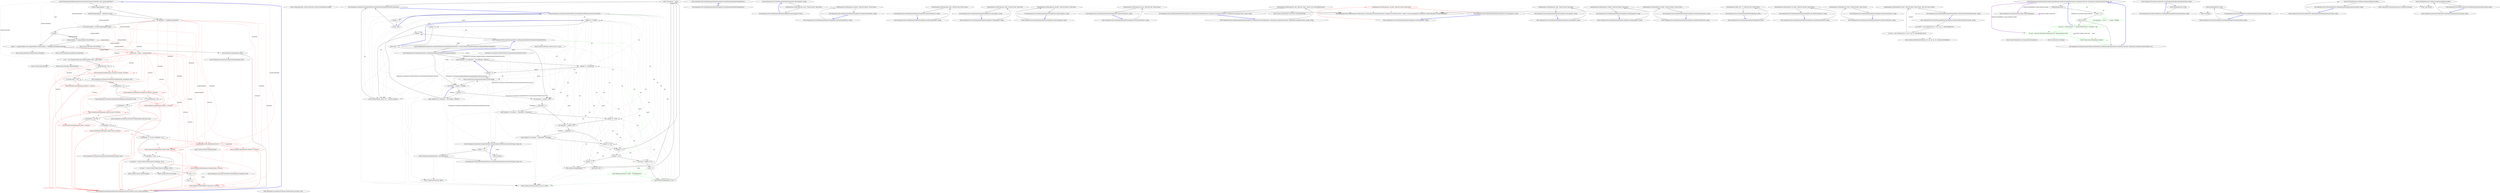 digraph  {
n0 [label="Entry Humanizer.DateHumanizeExtensions.Humanize(System.DateTime, bool, System.DateTime?)", span="18-18", cluster="Humanizer.DateHumanizeExtensions.Humanize(System.DateTime, bool, System.DateTime?)"];
n1 [label="dateToCompareAgainst == null", span="20-20", cluster="Humanizer.DateHumanizeExtensions.Humanize(System.DateTime, bool, System.DateTime?)"];
n4 [label="var comparisonBase = dateToCompareAgainst.Value", span="24-24", cluster="Humanizer.DateHumanizeExtensions.Humanize(System.DateTime, bool, System.DateTime?)"];
n5 [label="!utcDate", span="26-26", cluster="Humanizer.DateHumanizeExtensions.Humanize(System.DateTime, bool, System.DateTime?)"];
n7 [label="input <= comparisonBase && comparisonBase.Subtract(input) < TimeSpan.FromMilliseconds(500)", span="29-29", cluster="Humanizer.DateHumanizeExtensions.Humanize(System.DateTime, bool, System.DateTime?)"];
n9 [label="var isFuture = input > comparisonBase", span="32-32", cluster="Humanizer.DateHumanizeExtensions.Humanize(System.DateTime, bool, System.DateTime?)", color=red, community=0];
n10 [label="var ts = new TimeSpan(Math.Abs(comparisonBase.Ticks - input.Ticks))", span="33-33", cluster="Humanizer.DateHumanizeExtensions.Humanize(System.DateTime, bool, System.DateTime?)"];
n26 [label="comparisonBase.Date.AddMonths(isFuture ? 1 : -1) == input.Date", span="58-58", cluster="Humanizer.DateHumanizeExtensions.Humanize(System.DateTime, bool, System.DateTime?)", color=red, community=0];
n2 [label="dateToCompareAgainst = DateTime.UtcNow", span="21-21", cluster="Humanizer.DateHumanizeExtensions.Humanize(System.DateTime, bool, System.DateTime?)"];
n3 [label="var formatter = Configurator.Formatter", span="23-23", cluster="Humanizer.DateHumanizeExtensions.Humanize(System.DateTime, bool, System.DateTime?)"];
n8 [label="return formatter.DateHumanize_Now();", span="30-30", cluster="Humanizer.DateHumanizeExtensions.Humanize(System.DateTime, bool, System.DateTime?)"];
n12 [label="return formatter.DateHumanize_Seconds(ts.Seconds, isFuture);", span="36-36", cluster="Humanizer.DateHumanizeExtensions.Humanize(System.DateTime, bool, System.DateTime?)", color=red, community=0];
n14 [label="return formatter.DateHumanize_Minutes(1, isFuture);", span="39-39", cluster="Humanizer.DateHumanizeExtensions.Humanize(System.DateTime, bool, System.DateTime?)", color=red, community=0];
n16 [label="return formatter.DateHumanize_Minutes(ts.Minutes, isFuture);", span="42-42", cluster="Humanizer.DateHumanizeExtensions.Humanize(System.DateTime, bool, System.DateTime?)", color=red, community=0];
n18 [label="return formatter.DateHumanize_Hours(1, isFuture);", span="45-45", cluster="Humanizer.DateHumanizeExtensions.Humanize(System.DateTime, bool, System.DateTime?)", color=red, community=0];
n20 [label="return formatter.DateHumanize_Hours(ts.Hours, isFuture);", span="48-48", cluster="Humanizer.DateHumanizeExtensions.Humanize(System.DateTime, bool, System.DateTime?)", color=red, community=0];
n22 [label="return formatter.DateHumanize_Days(1, isFuture);", span="51-51", cluster="Humanizer.DateHumanizeExtensions.Humanize(System.DateTime, bool, System.DateTime?)", color=red, community=0];
n24 [label="return formatter.DateHumanize_Days(ts.Days, isFuture);", span="54-54", cluster="Humanizer.DateHumanizeExtensions.Humanize(System.DateTime, bool, System.DateTime?)", color=red, community=0];
n27 [label="return formatter.DateHumanize_Months(1, isFuture);", span="59-59", cluster="Humanizer.DateHumanizeExtensions.Humanize(System.DateTime, bool, System.DateTime?)", color=red, community=0];
n28 [label="return formatter.DateHumanize_Days(ts.Days, isFuture);", span="61-61", cluster="Humanizer.DateHumanizeExtensions.Humanize(System.DateTime, bool, System.DateTime?)", color=red, community=0];
n31 [label="return formatter.DateHumanize_Months(months, isFuture);", span="67-67", cluster="Humanizer.DateHumanizeExtensions.Humanize(System.DateTime, bool, System.DateTime?)", color=red, community=0];
n35 [label="return formatter.DateHumanize_Years(years, isFuture);", span="72-72", cluster="Humanizer.DateHumanizeExtensions.Humanize(System.DateTime, bool, System.DateTime?)", color=red, community=0];
n6 [label="comparisonBase = comparisonBase.ToLocalTime()", span="27-27", cluster="Humanizer.DateHumanizeExtensions.Humanize(System.DateTime, bool, System.DateTime?)"];
n37 [label="Entry System.DateTime.ToLocalTime()", span="0-0", cluster="System.DateTime.ToLocalTime()"];
n38 [label="Entry System.DateTime.Subtract(System.DateTime)", span="0-0", cluster="System.DateTime.Subtract(System.DateTime)"];
n39 [label="Entry System.TimeSpan.FromMilliseconds(double)", span="0-0", cluster="System.TimeSpan.FromMilliseconds(double)"];
n11 [label="ts.TotalSeconds < 60", span="35-35", cluster="Humanizer.DateHumanizeExtensions.Humanize(System.DateTime, bool, System.DateTime?)"];
n41 [label="Entry System.TimeSpan.TimeSpan(long)", span="0-0", cluster="System.TimeSpan.TimeSpan(long)"];
n42 [label="Entry System.Math.Abs(long)", span="0-0", cluster="System.Math.Abs(long)"];
n13 [label="ts.TotalSeconds < 120", span="38-38", cluster="Humanizer.DateHumanizeExtensions.Humanize(System.DateTime, bool, System.DateTime?)"];
n15 [label="ts.TotalMinutes < 45", span="41-41", cluster="Humanizer.DateHumanizeExtensions.Humanize(System.DateTime, bool, System.DateTime?)"];
n17 [label="ts.TotalMinutes < 90", span="44-44", cluster="Humanizer.DateHumanizeExtensions.Humanize(System.DateTime, bool, System.DateTime?)"];
n19 [label="ts.TotalHours < 24", span="47-47", cluster="Humanizer.DateHumanizeExtensions.Humanize(System.DateTime, bool, System.DateTime?)"];
n21 [label="ts.TotalHours < 48", span="50-50", cluster="Humanizer.DateHumanizeExtensions.Humanize(System.DateTime, bool, System.DateTime?)"];
n23 [label="ts.TotalDays < 28", span="53-53", cluster="Humanizer.DateHumanizeExtensions.Humanize(System.DateTime, bool, System.DateTime?)"];
n25 [label="ts.TotalDays >= 28 && ts.TotalDays < 30", span="56-56", cluster="Humanizer.DateHumanizeExtensions.Humanize(System.DateTime, bool, System.DateTime?)"];
n29 [label="ts.TotalDays < 345", span="64-64", cluster="Humanizer.DateHumanizeExtensions.Humanize(System.DateTime, bool, System.DateTime?)"];
n47 [label="Entry System.DateTime.AddMonths(int)", span="0-0", cluster="System.DateTime.AddMonths(int)"];
n30 [label="int months = Convert.ToInt32(Math.Floor(ts.TotalDays / 29.5))", span="66-66", cluster="Humanizer.DateHumanizeExtensions.Humanize(System.DateTime, bool, System.DateTime?)"];
n32 [label="int years = Convert.ToInt32(Math.Floor(ts.TotalDays / 365))", span="70-70", cluster="Humanizer.DateHumanizeExtensions.Humanize(System.DateTime, bool, System.DateTime?)"];
n49 [label="Entry System.Math.Floor(double)", span="0-0", cluster="System.Math.Floor(double)"];
n50 [label="Entry System.Convert.ToInt32(double)", span="0-0", cluster="System.Convert.ToInt32(double)"];
n33 [label="years == 0", span="71-71", cluster="Humanizer.DateHumanizeExtensions.Humanize(System.DateTime, bool, System.DateTime?)"];
n34 [label="years = 1", span="71-71", cluster="Humanizer.DateHumanizeExtensions.Humanize(System.DateTime, bool, System.DateTime?)"];
n36 [label="Exit Humanizer.DateHumanizeExtensions.Humanize(System.DateTime, bool, System.DateTime?)", span="18-18", cluster="Humanizer.DateHumanizeExtensions.Humanize(System.DateTime, bool, System.DateTime?)"];
n45 [label="Entry Humanizer.Localisation.IFormatter.DateHumanize_Hours(int, bool)", span="12-12", cluster="Humanizer.Localisation.IFormatter.DateHumanize_Hours(int, bool)"];
n44 [label="Entry Humanizer.Localisation.IFormatter.DateHumanize_Minutes(int, bool)", span="11-11", cluster="Humanizer.Localisation.IFormatter.DateHumanize_Minutes(int, bool)"];
n40 [label="Entry Humanizer.Localisation.IFormatter.DateHumanize_Now()", span="9-9", cluster="Humanizer.Localisation.IFormatter.DateHumanize_Now()"];
n48 [label="Entry Humanizer.Localisation.IFormatter.DateHumanize_Months(int, bool)", span="14-14", cluster="Humanizer.Localisation.IFormatter.DateHumanize_Months(int, bool)"];
n46 [label="Entry Humanizer.Localisation.IFormatter.DateHumanize_Days(int, bool)", span="13-13", cluster="Humanizer.Localisation.IFormatter.DateHumanize_Days(int, bool)"];
n43 [label="Entry Humanizer.Localisation.IFormatter.DateHumanize_Seconds(int, bool)", span="10-10", cluster="Humanizer.Localisation.IFormatter.DateHumanize_Seconds(int, bool)"];
n51 [label="Entry Humanizer.Localisation.IFormatter.DateHumanize_Years(int, bool)", span="15-15", cluster="Humanizer.Localisation.IFormatter.DateHumanize_Years(int, bool)"];
m0_41 [label="Entry string.Join(string, System.Collections.Generic.IEnumerable<string>)", span="0-0", cluster="string.Join(string, System.Collections.Generic.IEnumerable<string>)", file="DateHumanizeTests.cs"];
m0_15 [label="number %= 1000000", span="32-32", cluster="Humanizer.Localisation.NumberToWords.GermanNumberToWordsConverter.Convert(int)", file="DateHumanizeTests.cs"];
m0_16 [label="number > 0", span="33-33", cluster="Humanizer.Localisation.NumberToWords.GermanNumberToWordsConverter.Convert(int)", file="DateHumanizeTests.cs"];
m0_17 [label="parts.Add('' '')", span="34-34", cluster="Humanizer.Localisation.NumberToWords.GermanNumberToWordsConverter.Convert(int)", file="DateHumanizeTests.cs"];
m0_38 [label="Entry System.Collections.Generic.List<T>.List()", span="0-0", cluster="System.Collections.Generic.List<T>.List()", file="DateHumanizeTests.cs"];
m0_39 [label="Entry Humanizer.Localisation.NumberToWords.GermanNumberToWordsConverter.Part(string, string, int)", span="73-73", cluster="Humanizer.Localisation.NumberToWords.GermanNumberToWordsConverter.Part(string, string, int)", file="DateHumanizeTests.cs"];
m0_44 [label="return string.Format(pluralFormat, Convert(number));", span="77-77", cluster="Humanizer.Localisation.NumberToWords.GermanNumberToWordsConverter.Part(string, string, int)", file="DateHumanizeTests.cs"];
m0_42 [label="number == 1", span="75-75", cluster="Humanizer.Localisation.NumberToWords.GermanNumberToWordsConverter.Part(string, string, int)", file="DateHumanizeTests.cs"];
m0_43 [label="return singular;", span="76-76", cluster="Humanizer.Localisation.NumberToWords.GermanNumberToWordsConverter.Part(string, string, int)", file="DateHumanizeTests.cs"];
m0_45 [label="Exit Humanizer.Localisation.NumberToWords.GermanNumberToWordsConverter.Part(string, string, int)", span="73-73", cluster="Humanizer.Localisation.NumberToWords.GermanNumberToWordsConverter.Part(string, string, int)", file="DateHumanizeTests.cs"];
m0_18 [label="var thousands = number / 1000", span="37-37", cluster="Humanizer.Localisation.NumberToWords.GermanNumberToWordsConverter.Convert(int)", file="DateHumanizeTests.cs"];
m0_8 [label="parts.Add(Part(''{0} Milliarden'', ''eine Milliarde'', billions))", span="22-22", cluster="Humanizer.Localisation.NumberToWords.GermanNumberToWordsConverter.Convert(int)", file="DateHumanizeTests.cs"];
m0_9 [label="number %= 1000000000", span="23-23", cluster="Humanizer.Localisation.NumberToWords.GermanNumberToWordsConverter.Convert(int)", file="DateHumanizeTests.cs"];
m0_10 [label="number > 0", span="24-24", cluster="Humanizer.Localisation.NumberToWords.GermanNumberToWordsConverter.Convert(int)", file="DateHumanizeTests.cs"];
m0_12 [label="var millions = number / 1000000", span="28-28", cluster="Humanizer.Localisation.NumberToWords.GermanNumberToWordsConverter.Convert(int)", file="DateHumanizeTests.cs"];
m0_13 [label="millions > 0", span="29-29", cluster="Humanizer.Localisation.NumberToWords.GermanNumberToWordsConverter.Convert(int)", file="DateHumanizeTests.cs"];
m0_14 [label="parts.Add(Part(''{0} Millionen'', ''eine Million'', millions))", span="31-31", cluster="Humanizer.Localisation.NumberToWords.GermanNumberToWordsConverter.Convert(int)", file="DateHumanizeTests.cs"];
m0_40 [label="Entry System.Collections.Generic.List<T>.Add(T)", span="0-0", cluster="System.Collections.Generic.List<T>.Add(T)", file="DateHumanizeTests.cs"];
m0_4 [label="return string.Format(''minus {0}'', Convert(-number));", span="15-15", cluster="Humanizer.Localisation.NumberToWords.GermanNumberToWordsConverter.Convert(int)", file="DateHumanizeTests.cs"];
m0_3 [label="number < 0", span="14-14", cluster="Humanizer.Localisation.NumberToWords.GermanNumberToWordsConverter.Convert(int)", file="DateHumanizeTests.cs"];
m0_0 [label="Entry Humanizer.Localisation.NumberToWords.GermanNumberToWordsConverter.Convert(int)", span="9-9", cluster="Humanizer.Localisation.NumberToWords.GermanNumberToWordsConverter.Convert(int)", file="DateHumanizeTests.cs"];
m0_1 [label="number == 0", span="11-11", cluster="Humanizer.Localisation.NumberToWords.GermanNumberToWordsConverter.Convert(int)", file="DateHumanizeTests.cs"];
m0_2 [label="return ''null'';", span="12-12", cluster="Humanizer.Localisation.NumberToWords.GermanNumberToWordsConverter.Convert(int)", file="DateHumanizeTests.cs"];
m0_33 [label="parts.Add(string.Format(''{0}und'', UnitsMap[units]))", span="64-64", cluster="Humanizer.Localisation.NumberToWords.GermanNumberToWordsConverter.Convert(int)", color=green, community=0, file="DateHumanizeTests.cs"];
m0_31 [label="var units = number % 10", span="62-62", cluster="Humanizer.Localisation.NumberToWords.GermanNumberToWordsConverter.Convert(int)", file="DateHumanizeTests.cs"];
m0_5 [label="Entry Humanizer.Tests.EnumHumanizeTests.CanHumanizeMembersWithoutDescriptionAttribute()", span="13-13", cluster="Humanizer.Tests.EnumHumanizeTests.CanHumanizeMembersWithoutDescriptionAttribute()", file="DateHumanizeTests.cs"];
m0_32 [label="units > 0", span="63-63", cluster="Humanizer.Localisation.NumberToWords.GermanNumberToWordsConverter.Convert(int)", file="DateHumanizeTests.cs"];
m0_34 [label="parts.Add(TensMap[number / 10])", span="66-66", cluster="Humanizer.Localisation.NumberToWords.GermanNumberToWordsConverter.Convert(int)", file="DateHumanizeTests.cs"];
m0_21 [label="number %= 1000", span="41-41", cluster="Humanizer.Localisation.NumberToWords.GermanNumberToWordsConverter.Convert(int)", file="DateHumanizeTests.cs"];
m0_25 [label="number %= 100", span="48-48", cluster="Humanizer.Localisation.NumberToWords.GermanNumberToWordsConverter.Convert(int)", file="DateHumanizeTests.cs"];
m0_27 [label="number < 20", span="53-53", cluster="Humanizer.Localisation.NumberToWords.GermanNumberToWordsConverter.Convert(int)", file="DateHumanizeTests.cs"];
m0_6 [label="Assert.Equal(EnumTestsResources.MemberWithoutDescriptionAttributeSentence, EnumUnderTest.MemberWithoutDescriptionAttribute.Humanize())", span="15-15", cluster="Humanizer.Tests.EnumHumanizeTests.CanHumanizeMembersWithoutDescriptionAttribute()", file="DateHumanizeTests.cs"];
m0_11 [label="Entry System.Enum.Humanize(Humanizer.LetterCasing)", span="59-59", cluster="System.Enum.Humanize(Humanizer.LetterCasing)", file="DateHumanizeTests.cs"];
m0_20 [label="parts.Add(Part(''{0}tausend'', ''eintausend'', thousands))", span="40-40", cluster="Humanizer.Localisation.NumberToWords.GermanNumberToWordsConverter.Convert(int)", file="DateHumanizeTests.cs"];
m0_24 [label="parts.Add(Part(''{0}hundert'', ''einhundert'', hundreds))", span="47-47", cluster="Humanizer.Localisation.NumberToWords.GermanNumberToWordsConverter.Convert(int)", file="DateHumanizeTests.cs"];
m0_29 [label="parts.Add(UnitsMap[number])", span="56-56", cluster="Humanizer.Localisation.NumberToWords.GermanNumberToWordsConverter.Convert(int)", file="DateHumanizeTests.cs"];
m0_30 [label="parts.Add(''eins'')", span="58-58", cluster="Humanizer.Localisation.NumberToWords.GermanNumberToWordsConverter.Convert(int)", file="DateHumanizeTests.cs"];
m0_35 [label="return string.Join('''', parts);", span="70-70", cluster="Humanizer.Localisation.NumberToWords.GermanNumberToWordsConverter.Convert(int)", file="DateHumanizeTests.cs"];
m0_22 [label="var hundreds = number / 100", span="44-44", cluster="Humanizer.Localisation.NumberToWords.GermanNumberToWordsConverter.Convert(int)", file="DateHumanizeTests.cs"];
m0_26 [label="number > 0", span="51-51", cluster="Humanizer.Localisation.NumberToWords.GermanNumberToWordsConverter.Convert(int)", file="DateHumanizeTests.cs"];
m0_28 [label="number > 1", span="55-55", cluster="Humanizer.Localisation.NumberToWords.GermanNumberToWordsConverter.Convert(int)", file="DateHumanizeTests.cs"];
m0_7 [label="Exit Humanizer.Tests.EnumHumanizeTests.CanHumanizeMembersWithoutDescriptionAttribute()", span="13-13", cluster="Humanizer.Tests.EnumHumanizeTests.CanHumanizeMembersWithoutDescriptionAttribute()", file="DateHumanizeTests.cs"];
m0_19 [label="thousands > 0", span="38-38", cluster="Humanizer.Localisation.NumberToWords.GermanNumberToWordsConverter.Convert(int)", file="DateHumanizeTests.cs"];
m0_23 [label="hundreds > 0", span="45-45", cluster="Humanizer.Localisation.NumberToWords.GermanNumberToWordsConverter.Convert(int)", file="DateHumanizeTests.cs"];
m0_36 [label="Exit Humanizer.Localisation.NumberToWords.GermanNumberToWordsConverter.Convert(int)", span="9-9", cluster="Humanizer.Localisation.NumberToWords.GermanNumberToWordsConverter.Convert(int)", file="DateHumanizeTests.cs"];
m0_37 [label="Entry string.Format(string, object)", span="0-0", cluster="string.Format(string, object)", file="DateHumanizeTests.cs"];
m0_46 [label="Humanizer.Localisation.NumberToWords.GermanNumberToWordsConverter", span="", file="DateHumanizeTests.cs"];
m2_0 [label="Entry Humanizer.Tests.DateHumanizeDefaultStrategyTests.DateHumanizeDefaultStrategyTests()", span="10-10", cluster="Humanizer.Tests.DateHumanizeDefaultStrategyTests.DateHumanizeDefaultStrategyTests()", file="IFormatter.cs"];
m2_1 [label="Exit Humanizer.Tests.DateHumanizeDefaultStrategyTests.DateHumanizeDefaultStrategyTests()", span="10-10", cluster="Humanizer.Tests.DateHumanizeDefaultStrategyTests.DateHumanizeDefaultStrategyTests()", file="IFormatter.cs"];
m2_15 [label="Entry Humanizer.Tests.DateHumanizeDefaultStrategyTests.HoursAgo(int, string)", span="66-66", cluster="Humanizer.Tests.DateHumanizeDefaultStrategyTests.HoursAgo(int, string)", file="IFormatter.cs"];
m2_16 [label="DateHumanize.Verify(expected, hours, TimeUnit.Hour, Tense.Past)", span="68-68", cluster="Humanizer.Tests.DateHumanizeDefaultStrategyTests.HoursAgo(int, string)", file="IFormatter.cs"];
m2_17 [label="Exit Humanizer.Tests.DateHumanizeDefaultStrategyTests.HoursAgo(int, string)", span="66-66", cluster="Humanizer.Tests.DateHumanizeDefaultStrategyTests.HoursAgo(int, string)", file="IFormatter.cs"];
m2_12 [label="Entry Humanizer.Tests.DateHumanizeDefaultStrategyTests.MinutesFromNow(int, string)", span="56-56", cluster="Humanizer.Tests.DateHumanizeDefaultStrategyTests.MinutesFromNow(int, string)", file="IFormatter.cs"];
m2_13 [label="DateHumanize.Verify(expected, minutes, TimeUnit.Minute, Tense.Future)", span="58-58", cluster="Humanizer.Tests.DateHumanizeDefaultStrategyTests.MinutesFromNow(int, string)", file="IFormatter.cs"];
m2_14 [label="Exit Humanizer.Tests.DateHumanizeDefaultStrategyTests.MinutesFromNow(int, string)", span="56-56", cluster="Humanizer.Tests.DateHumanizeDefaultStrategyTests.MinutesFromNow(int, string)", file="IFormatter.cs"];
m2_30 [label="Entry Humanizer.Tests.DateHumanizeDefaultStrategyTests.DaysFromNow(int, string)", span="108-108", cluster="Humanizer.Tests.DateHumanizeDefaultStrategyTests.DaysFromNow(int, string)", file="IFormatter.cs"];
m2_31 [label="DateHumanize.Verify(expected, days, TimeUnit.Day, Tense.Future)", span="110-110", cluster="Humanizer.Tests.DateHumanizeDefaultStrategyTests.DaysFromNow(int, string)", file="IFormatter.cs"];
m2_32 [label="Exit Humanizer.Tests.DateHumanizeDefaultStrategyTests.DaysFromNow(int, string)", span="108-108", cluster="Humanizer.Tests.DateHumanizeDefaultStrategyTests.DaysFromNow(int, string)", file="IFormatter.cs"];
m2_39 [label="Entry Humanizer.Tests.DateHumanizeDefaultStrategyTests.YearsAgo(int, string)", span="136-136", cluster="Humanizer.Tests.DateHumanizeDefaultStrategyTests.YearsAgo(int, string)", file="IFormatter.cs"];
m2_40 [label="DateHumanize.Verify(expected, years, TimeUnit.Year, Tense.Past)", span="138-138", cluster="Humanizer.Tests.DateHumanizeDefaultStrategyTests.YearsAgo(int, string)", file="IFormatter.cs"];
m2_41 [label="Exit Humanizer.Tests.DateHumanizeDefaultStrategyTests.YearsAgo(int, string)", span="136-136", cluster="Humanizer.Tests.DateHumanizeDefaultStrategyTests.YearsAgo(int, string)", file="IFormatter.cs"];
m2_9 [label="Entry Humanizer.Tests.DateHumanizeDefaultStrategyTests.MinutesAgo(int, string)", span="44-44", cluster="Humanizer.Tests.DateHumanizeDefaultStrategyTests.MinutesAgo(int, string)", file="IFormatter.cs"];
m2_10 [label="DateHumanize.Verify(expected, minutes, TimeUnit.Minute, Tense.Past)", span="46-46", cluster="Humanizer.Tests.DateHumanizeDefaultStrategyTests.MinutesAgo(int, string)", file="IFormatter.cs"];
m2_11 [label="Exit Humanizer.Tests.DateHumanizeDefaultStrategyTests.MinutesAgo(int, string)", span="44-44", cluster="Humanizer.Tests.DateHumanizeDefaultStrategyTests.MinutesAgo(int, string)", file="IFormatter.cs"];
m2_42 [label="Entry Humanizer.Tests.DateHumanizeDefaultStrategyTests.YearsFromNow(int, string)", span="144-144", cluster="Humanizer.Tests.DateHumanizeDefaultStrategyTests.YearsFromNow(int, string)", file="IFormatter.cs"];
m2_43 [label="DateHumanize.Verify(expected, years, TimeUnit.Year, Tense.Future)", span="146-146", cluster="Humanizer.Tests.DateHumanizeDefaultStrategyTests.YearsFromNow(int, string)", file="IFormatter.cs"];
m2_44 [label="Exit Humanizer.Tests.DateHumanizeDefaultStrategyTests.YearsFromNow(int, string)", span="144-144", cluster="Humanizer.Tests.DateHumanizeDefaultStrategyTests.YearsFromNow(int, string)", file="IFormatter.cs"];
m2_48 [label="Entry Humanizer.Tests.DateHumanizeDefaultStrategyTests.CanSpecifyCultureExplicitly(int, Humanizer.Localisation.TimeUnit, Humanizer.Localisation.Tense, string, string)", span="159-159", cluster="Humanizer.Tests.DateHumanizeDefaultStrategyTests.CanSpecifyCultureExplicitly(int, Humanizer.Localisation.TimeUnit, Humanizer.Localisation.Tense, string, string)", file="IFormatter.cs"];
m2_49 [label="DateHumanize.Verify(expected, unit, timeUnit, tense, culture: new CultureInfo(culture))", span="161-161", cluster="Humanizer.Tests.DateHumanizeDefaultStrategyTests.CanSpecifyCultureExplicitly(int, Humanizer.Localisation.TimeUnit, Humanizer.Localisation.Tense, string, string)", file="IFormatter.cs"];
m2_50 [label="Exit Humanizer.Tests.DateHumanizeDefaultStrategyTests.CanSpecifyCultureExplicitly(int, Humanizer.Localisation.TimeUnit, Humanizer.Localisation.Tense, string, string)", span="159-159", cluster="Humanizer.Tests.DateHumanizeDefaultStrategyTests.CanSpecifyCultureExplicitly(int, Humanizer.Localisation.TimeUnit, Humanizer.Localisation.Tense, string, string)", file="IFormatter.cs"];
m2_2 [label="Entry Humanizer.Tests.DateHumanizeDefaultStrategyTests.SecondsAgo(int, string)", span="20-20", cluster="Humanizer.Tests.DateHumanizeDefaultStrategyTests.SecondsAgo(int, string)", file="IFormatter.cs"];
m2_3 [label="DateHumanize.Verify(expected, seconds, TimeUnit.Second, Tense.Past)", span="22-22", cluster="Humanizer.Tests.DateHumanizeDefaultStrategyTests.SecondsAgo(int, string)", color=red, community=0, file="IFormatter.cs"];
m2_4 [label="Exit Humanizer.Tests.DateHumanizeDefaultStrategyTests.SecondsAgo(int, string)", span="20-20", cluster="Humanizer.Tests.DateHumanizeDefaultStrategyTests.SecondsAgo(int, string)", file="IFormatter.cs"];
m2_26 [label="Entry System.DateTime.DateTime(int, int, int, int, int, int, System.DateTimeKind)", span="0-0", cluster="System.DateTime.DateTime(int, int, int, int, int, int, System.DateTimeKind)", file="IFormatter.cs"];
m2_27 [label="Entry Humanizer.Tests.DateHumanizeDefaultStrategyTests.DaysAgo(int, string)", span="98-98", cluster="Humanizer.Tests.DateHumanizeDefaultStrategyTests.DaysAgo(int, string)", file="IFormatter.cs"];
m2_28 [label="DateHumanize.Verify(expected, days, TimeUnit.Day, Tense.Past)", span="100-100", cluster="Humanizer.Tests.DateHumanizeDefaultStrategyTests.DaysAgo(int, string)", file="IFormatter.cs"];
m2_29 [label="Exit Humanizer.Tests.DateHumanizeDefaultStrategyTests.DaysAgo(int, string)", span="98-98", cluster="Humanizer.Tests.DateHumanizeDefaultStrategyTests.DaysAgo(int, string)", file="IFormatter.cs"];
m2_5 [label="Entry Humanizer.Tests.DateHumanize.Verify(string, int, Humanizer.Localisation.TimeUnit, Humanizer.Localisation.Tense, double?, System.Globalization.CultureInfo, System.DateTime?, System.DateTime?)", span="34-34", cluster="Humanizer.Tests.DateHumanize.Verify(string, int, Humanizer.Localisation.TimeUnit, Humanizer.Localisation.Tense, double?, System.Globalization.CultureInfo, System.DateTime?, System.DateTime?)", file="IFormatter.cs"];
m2_33 [label="Entry Humanizer.Tests.DateHumanizeDefaultStrategyTests.MonthsAgo(int, string)", span="118-118", cluster="Humanizer.Tests.DateHumanizeDefaultStrategyTests.MonthsAgo(int, string)", file="IFormatter.cs"];
m2_34 [label="DateHumanize.Verify(expected, months, TimeUnit.Month, Tense.Past)", span="120-120", cluster="Humanizer.Tests.DateHumanizeDefaultStrategyTests.MonthsAgo(int, string)", file="IFormatter.cs"];
m2_35 [label="Exit Humanizer.Tests.DateHumanizeDefaultStrategyTests.MonthsAgo(int, string)", span="118-118", cluster="Humanizer.Tests.DateHumanizeDefaultStrategyTests.MonthsAgo(int, string)", file="IFormatter.cs"];
m2_36 [label="Entry Humanizer.Tests.DateHumanizeDefaultStrategyTests.MonthsFromNow(int, string)", span="128-128", cluster="Humanizer.Tests.DateHumanizeDefaultStrategyTests.MonthsFromNow(int, string)", file="IFormatter.cs"];
m2_37 [label="DateHumanize.Verify(expected, months, TimeUnit.Month, Tense.Future)", span="130-130", cluster="Humanizer.Tests.DateHumanizeDefaultStrategyTests.MonthsFromNow(int, string)", file="IFormatter.cs"];
m2_38 [label="Exit Humanizer.Tests.DateHumanizeDefaultStrategyTests.MonthsFromNow(int, string)", span="128-128", cluster="Humanizer.Tests.DateHumanizeDefaultStrategyTests.MonthsFromNow(int, string)", file="IFormatter.cs"];
m2_45 [label="Entry Humanizer.Tests.DateHumanizeDefaultStrategyTests.Now()", span="150-150", cluster="Humanizer.Tests.DateHumanizeDefaultStrategyTests.Now()", file="IFormatter.cs"];
m2_46 [label="DateHumanize.Verify(''now'', 0, TimeUnit.Year, Tense.Future)", span="152-152", cluster="Humanizer.Tests.DateHumanizeDefaultStrategyTests.Now()", file="IFormatter.cs"];
m2_47 [label="Exit Humanizer.Tests.DateHumanizeDefaultStrategyTests.Now()", span="150-150", cluster="Humanizer.Tests.DateHumanizeDefaultStrategyTests.Now()", file="IFormatter.cs"];
m2_6 [label="Entry Humanizer.Tests.DateHumanizeDefaultStrategyTests.SecondsFromNow(int, string)", span="30-30", cluster="Humanizer.Tests.DateHumanizeDefaultStrategyTests.SecondsFromNow(int, string)", file="IFormatter.cs"];
m2_7 [label="DateHumanize.Verify(expected, seconds, TimeUnit.Second, Tense.Future)", span="32-32", cluster="Humanizer.Tests.DateHumanizeDefaultStrategyTests.SecondsFromNow(int, string)", file="IFormatter.cs"];
m2_8 [label="Exit Humanizer.Tests.DateHumanizeDefaultStrategyTests.SecondsFromNow(int, string)", span="30-30", cluster="Humanizer.Tests.DateHumanizeDefaultStrategyTests.SecondsFromNow(int, string)", file="IFormatter.cs"];
m2_18 [label="Entry Humanizer.Tests.DateHumanizeDefaultStrategyTests.HoursFromNow(int, string)", span="76-76", cluster="Humanizer.Tests.DateHumanizeDefaultStrategyTests.HoursFromNow(int, string)", file="IFormatter.cs"];
m2_19 [label="DateHumanize.Verify(expected, hours, TimeUnit.Hour, Tense.Future)", span="78-78", cluster="Humanizer.Tests.DateHumanizeDefaultStrategyTests.HoursFromNow(int, string)", file="IFormatter.cs"];
m2_20 [label="Exit Humanizer.Tests.DateHumanizeDefaultStrategyTests.HoursFromNow(int, string)", span="76-76", cluster="Humanizer.Tests.DateHumanizeDefaultStrategyTests.HoursFromNow(int, string)", file="IFormatter.cs"];
m2_51 [label="Entry System.Globalization.CultureInfo.CultureInfo(string)", span="0-0", cluster="System.Globalization.CultureInfo.CultureInfo(string)", file="IFormatter.cs"];
m2_21 [label="Entry Humanizer.Tests.DateHumanizeDefaultStrategyTests.HoursFromNowNotTomorrow(int, string)", span="84-84", cluster="Humanizer.Tests.DateHumanizeDefaultStrategyTests.HoursFromNowNotTomorrow(int, string)", file="IFormatter.cs"];
m2_22 [label="var utcNow = new DateTime(2014, 6, 28, 9, 58, 22, DateTimeKind.Utc)", span="87-87", cluster="Humanizer.Tests.DateHumanizeDefaultStrategyTests.HoursFromNowNotTomorrow(int, string)", file="IFormatter.cs"];
m2_24 [label="DateHumanize.Verify(expected, hours, TimeUnit.Hour, Tense.Future, null, null, now, utcNow)", span="90-90", cluster="Humanizer.Tests.DateHumanizeDefaultStrategyTests.HoursFromNowNotTomorrow(int, string)", file="IFormatter.cs"];
m2_23 [label="var now = new DateTime(2014, 6, 28, 9, 58, 22, DateTimeKind.Local)", span="88-88", cluster="Humanizer.Tests.DateHumanizeDefaultStrategyTests.HoursFromNowNotTomorrow(int, string)", file="IFormatter.cs"];
m2_25 [label="Exit Humanizer.Tests.DateHumanizeDefaultStrategyTests.HoursFromNowNotTomorrow(int, string)", span="84-84", cluster="Humanizer.Tests.DateHumanizeDefaultStrategyTests.HoursFromNowNotTomorrow(int, string)", file="IFormatter.cs"];
m3_9 [label="Entry Humanizer.Localisation.ResourceKeys.ValidateRange(int)", span="9-9", cluster="Humanizer.Localisation.ResourceKeys.ValidateRange(int)", file="ResourceKeys.DateHumanize.cs"];
m3_6 [label="var unit = timeUnit.ToString().ToQuantity(count, ShowQuantityAs.None)", span="36-36", cluster="Humanizer.Localisation.ResourceKeys.DateHumanize.GetResourceKey(Humanizer.Localisation.TimeUnit, Humanizer.Localisation.TimeUnitTense, int)", file="ResourceKeys.DateHumanize.cs", color=green, community=0];
m3_0 [label="Entry Humanizer.Localisation.ResourceKeys.DateHumanize.GetResourceKey(Humanizer.Localisation.TimeUnit, Humanizer.Localisation.TimeUnitTense, int)", span="27-27", cluster="Humanizer.Localisation.ResourceKeys.DateHumanize.GetResourceKey(Humanizer.Localisation.TimeUnit, Humanizer.Localisation.TimeUnitTense, int)", file="ResourceKeys.DateHumanize.cs"];
m3_1 [label="ValidateRange(count)", span="29-29", cluster="Humanizer.Localisation.ResourceKeys.DateHumanize.GetResourceKey(Humanizer.Localisation.TimeUnit, Humanizer.Localisation.TimeUnitTense, int)", file="ResourceKeys.DateHumanize.cs"];
m3_2 [label="count == 0", span="31-31", cluster="Humanizer.Localisation.ResourceKeys.DateHumanize.GetResourceKey(Humanizer.Localisation.TimeUnit, Humanizer.Localisation.TimeUnitTense, int)", file="ResourceKeys.DateHumanize.cs"];
m3_4 [label="var singularity = count == 1 ? Single : Multiple", span="34-34", cluster="Humanizer.Localisation.ResourceKeys.DateHumanize.GetResourceKey(Humanizer.Localisation.TimeUnit, Humanizer.Localisation.TimeUnitTense, int)", color=green, community=0, file="ResourceKeys.DateHumanize.cs"];
m3_3 [label="return Now;", span="32-32", cluster="Humanizer.Localisation.ResourceKeys.DateHumanize.GetResourceKey(Humanizer.Localisation.TimeUnit, Humanizer.Localisation.TimeUnitTense, int)", file="ResourceKeys.DateHumanize.cs"];
m3_5 [label="var tense = timeUnitTense == TimeUnitTense.Future ? FromNow : Ago", span="35-35", cluster="Humanizer.Localisation.ResourceKeys.DateHumanize.GetResourceKey(Humanizer.Localisation.TimeUnit, Humanizer.Localisation.TimeUnitTense, int)", file="ResourceKeys.DateHumanize.cs", color=green, community=0];
m3_7 [label="Entry string.FormatWith(params object[])", span="15-15", cluster="string.FormatWith(params object[])", color=green, community=0, file="ResourceKeys.DateHumanize.cs"];
m3_8 [label="Exit Humanizer.Localisation.ResourceKeys.DateHumanize.GetResourceKey(Humanizer.Localisation.TimeUnit, Humanizer.Localisation.TimeUnitTense, int)", span="27-27", cluster="Humanizer.Localisation.ResourceKeys.DateHumanize.GetResourceKey(Humanizer.Localisation.TimeUnit, Humanizer.Localisation.TimeUnitTense, int)", file="ResourceKeys.DateHumanize.cs"];
m3_10 [label="Entry System.Enum.ToString()", span="0-0", cluster="System.Enum.ToString()", file="ResourceKeys.DateHumanize.cs"];
m3_11 [label="Entry string.ToQuantity(int, Humanizer.ShowQuantityAs)", span="25-25", cluster="string.ToQuantity(int, Humanizer.ShowQuantityAs)", file="ResourceKeys.DateHumanize.cs"];
m4_4 [label="Entry Humanizer.Tests.ResourceKeyTests.TimeSpanHumanizeKeysGeneration(string, string)", span="18-18", cluster="Humanizer.Tests.ResourceKeyTests.TimeSpanHumanizeKeysGeneration(string, string)", file="ResourceKeyTests.cs"];
m4_5 [label="Assert.Equal(expected, actual)", span="20-20", cluster="Humanizer.Tests.ResourceKeyTests.TimeSpanHumanizeKeysGeneration(string, string)", file="ResourceKeyTests.cs"];
m4_6 [label="Exit Humanizer.Tests.ResourceKeyTests.TimeSpanHumanizeKeysGeneration(string, string)", span="18-18", cluster="Humanizer.Tests.ResourceKeyTests.TimeSpanHumanizeKeysGeneration(string, string)", file="ResourceKeyTests.cs"];
m4_11 [label="Entry Unk.NotNull", span="", cluster="Unk.NotNull", file="ResourceKeyTests.cs"];
m4_12 [label="Entry Humanizer.Tests.ResourceKeyTests.TimeSpanHumanizeKeysExistence(string, string)", span="32-32", cluster="Humanizer.Tests.ResourceKeyTests.TimeSpanHumanizeKeysExistence(string, string)", file="ResourceKeyTests.cs"];
m4_13 [label="Assert.NotNull(Resources.GetResource(generatedResourceKey))", span="34-34", cluster="Humanizer.Tests.ResourceKeyTests.TimeSpanHumanizeKeysExistence(string, string)", file="ResourceKeyTests.cs"];
m4_14 [label="Exit Humanizer.Tests.ResourceKeyTests.TimeSpanHumanizeKeysExistence(string, string)", span="32-32", cluster="Humanizer.Tests.ResourceKeyTests.TimeSpanHumanizeKeysExistence(string, string)", file="ResourceKeyTests.cs"];
m4_0 [label="Entry Humanizer.Tests.ResourceKeyTests.DateHumanizeKeysGeneration(string, string)", span="11-11", cluster="Humanizer.Tests.ResourceKeyTests.DateHumanizeKeysGeneration(string, string)", file="ResourceKeyTests.cs"];
m4_1 [label="Assert.Equal(expected, actual)", span="13-13", cluster="Humanizer.Tests.ResourceKeyTests.DateHumanizeKeysGeneration(string, string)", file="ResourceKeyTests.cs"];
m4_2 [label="Exit Humanizer.Tests.ResourceKeyTests.DateHumanizeKeysGeneration(string, string)", span="11-11", cluster="Humanizer.Tests.ResourceKeyTests.DateHumanizeKeysGeneration(string, string)", file="ResourceKeyTests.cs"];
m4_10 [label="Entry Humanizer.Localisation.Resources.GetResource(string)", span="16-16", cluster="Humanizer.Localisation.Resources.GetResource(string)", file="ResourceKeyTests.cs"];
m4_3 [label="Entry Unk.Equal", span="", cluster="Unk.Equal", file="ResourceKeyTests.cs"];
m4_7 [label="Entry Humanizer.Tests.ResourceKeyTests.DateHumanizeKeysExistence(string, string)", span="25-25", cluster="Humanizer.Tests.ResourceKeyTests.DateHumanizeKeysExistence(string, string)", file="ResourceKeyTests.cs"];
m4_8 [label="Assert.NotNull(Resources.GetResource(generatedResourceKey))", span="27-27", cluster="Humanizer.Tests.ResourceKeyTests.DateHumanizeKeysExistence(string, string)", file="ResourceKeyTests.cs"];
m4_9 [label="Exit Humanizer.Tests.ResourceKeyTests.DateHumanizeKeysExistence(string, string)", span="25-25", cluster="Humanizer.Tests.ResourceKeyTests.DateHumanizeKeysExistence(string, string)", file="ResourceKeyTests.cs"];
n0 -> n1  [key=0, style=solid];
n0 -> n4  [key=1, style=dashed, color=darkseagreen4, label="System.DateTime?"];
n0 -> n5  [key=1, style=dashed, color=darkseagreen4, label=bool];
n0 -> n7  [key=1, style=dashed, color=darkseagreen4, label="System.DateTime"];
n0 -> n9  [key=1, style=dashed, color=red, label="System.DateTime"];
n0 -> n10  [key=1, style=dashed, color=darkseagreen4, label="System.DateTime"];
n0 -> n26  [key=1, style=dashed, color=red, label="System.DateTime"];
n1 -> n2  [key=0, style=solid];
n1 -> n3  [key=0, style=solid];
n4 -> n5  [key=0, style=solid];
n4 -> n6  [key=1, style=dashed, color=darkseagreen4, label=comparisonBase];
n4 -> n7  [key=1, style=dashed, color=darkseagreen4, label=comparisonBase];
n4 -> n9  [key=1, style=dashed, color=red, label=comparisonBase];
n4 -> n10  [key=1, style=dashed, color=darkseagreen4, label=comparisonBase];
n4 -> n26  [key=1, style=dashed, color=red, label=comparisonBase];
n5 -> n6  [key=0, style=solid];
n5 -> n7  [key=0, style=solid];
n7 -> n8  [key=0, style=solid];
n7 -> n9  [key=0, style=solid, color=red];
n7 -> n38  [key=2, style=dotted];
n7 -> n39  [key=2, style=dotted];
n9 -> n10  [key=0, style=solid, color=red];
n9 -> n12  [key=1, style=dashed, color=red, label=isFuture];
n9 -> n14  [key=1, style=dashed, color=red, label=isFuture];
n9 -> n16  [key=1, style=dashed, color=red, label=isFuture];
n9 -> n18  [key=1, style=dashed, color=red, label=isFuture];
n9 -> n20  [key=1, style=dashed, color=red, label=isFuture];
n9 -> n22  [key=1, style=dashed, color=red, label=isFuture];
n9 -> n24  [key=1, style=dashed, color=red, label=isFuture];
n9 -> n26  [key=1, style=dashed, color=red, label=isFuture];
n9 -> n27  [key=1, style=dashed, color=red, label=isFuture];
n9 -> n28  [key=1, style=dashed, color=red, label=isFuture];
n9 -> n31  [key=1, style=dashed, color=red, label=isFuture];
n9 -> n35  [key=1, style=dashed, color=red, label=isFuture];
n10 -> n11  [key=0, style=solid];
n10 -> n41  [key=2, style=dotted];
n10 -> n42  [key=2, style=dotted];
n26 -> n27  [key=0, style=solid, color=red];
n26 -> n28  [key=0, style=solid, color=red];
n26 -> n47  [key=2, style=dotted, color=red];
n2 -> n3  [key=0, style=solid];
n2 -> n4  [key=1, style=dashed, color=darkseagreen4, label="System.DateTime?"];
n3 -> n4  [key=0, style=solid];
n3 -> n8  [key=1, style=dashed, color=darkseagreen4, label=formatter];
n3 -> n12  [key=1, style=dashed, color=red, label=formatter];
n3 -> n14  [key=1, style=dashed, color=red, label=formatter];
n3 -> n16  [key=1, style=dashed, color=red, label=formatter];
n3 -> n18  [key=1, style=dashed, color=red, label=formatter];
n3 -> n20  [key=1, style=dashed, color=red, label=formatter];
n3 -> n22  [key=1, style=dashed, color=red, label=formatter];
n3 -> n24  [key=1, style=dashed, color=red, label=formatter];
n3 -> n27  [key=1, style=dashed, color=red, label=formatter];
n3 -> n28  [key=1, style=dashed, color=red, label=formatter];
n3 -> n31  [key=1, style=dashed, color=red, label=formatter];
n3 -> n35  [key=1, style=dashed, color=red, label=formatter];
n8 -> n36  [key=0, style=solid];
n8 -> n40  [key=2, style=dotted];
n12 -> n36  [key=0, style=solid, color=red];
n12 -> n43  [key=2, style=dotted, color=red];
n12 -> n12  [key=1, style=dashed, color=red, label=ts];
n12 -> n13  [key=1, style=dashed, color=red, label=ts];
n14 -> n36  [key=0, style=solid, color=red];
n14 -> n44  [key=2, style=dotted, color=red];
n16 -> n36  [key=0, style=solid, color=red];
n16 -> n44  [key=2, style=dotted, color=red];
n16 -> n16  [key=1, style=dashed, color=red, label=ts];
n16 -> n17  [key=1, style=dashed, color=red, label=ts];
n18 -> n36  [key=0, style=solid, color=red];
n18 -> n45  [key=2, style=dotted, color=red];
n20 -> n36  [key=0, style=solid, color=red];
n20 -> n45  [key=2, style=dotted, color=red];
n20 -> n20  [key=1, style=dashed, color=red, label=ts];
n20 -> n21  [key=1, style=dashed, color=red, label=ts];
n22 -> n36  [key=0, style=solid, color=red];
n22 -> n46  [key=2, style=dotted, color=red];
n24 -> n36  [key=0, style=solid, color=red];
n24 -> n46  [key=2, style=dotted, color=red];
n24 -> n24  [key=1, style=dashed, color=red, label=ts];
n24 -> n25  [key=1, style=dashed, color=red, label=ts];
n27 -> n36  [key=0, style=solid, color=red];
n27 -> n48  [key=2, style=dotted, color=red];
n28 -> n36  [key=0, style=solid, color=red];
n28 -> n46  [key=2, style=dotted, color=red];
n28 -> n28  [key=1, style=dashed, color=red, label=ts];
n28 -> n29  [key=1, style=dashed, color=red, label=ts];
n31 -> n36  [key=0, style=solid, color=red];
n31 -> n48  [key=2, style=dotted, color=red];
n35 -> n36  [key=0, style=solid, color=red];
n35 -> n51  [key=2, style=dotted, color=red];
n6 -> n7  [key=0, style=solid];
n6 -> n37  [key=2, style=dotted];
n6 -> n6  [key=1, style=dashed, color=darkseagreen4, label=comparisonBase];
n6 -> n9  [key=1, style=dashed, color=red, label=comparisonBase];
n6 -> n10  [key=1, style=dashed, color=darkseagreen4, label=comparisonBase];
n6 -> n26  [key=1, style=dashed, color=red, label=comparisonBase];
n11 -> n12  [key=0, style=solid, color=red];
n11 -> n13  [key=0, style=solid];
n11 -> n11  [key=1, style=dashed, color=darkseagreen4, label=ts];
n13 -> n14  [key=0, style=solid, color=red];
n13 -> n15  [key=0, style=solid];
n13 -> n13  [key=1, style=dashed, color=darkseagreen4, label=ts];
n15 -> n16  [key=0, style=solid, color=red];
n15 -> n17  [key=0, style=solid];
n15 -> n15  [key=1, style=dashed, color=darkseagreen4, label=ts];
n17 -> n18  [key=0, style=solid, color=red];
n17 -> n19  [key=0, style=solid];
n17 -> n17  [key=1, style=dashed, color=darkseagreen4, label=ts];
n19 -> n20  [key=0, style=solid, color=red];
n19 -> n21  [key=0, style=solid];
n19 -> n19  [key=1, style=dashed, color=darkseagreen4, label=ts];
n21 -> n22  [key=0, style=solid, color=red];
n21 -> n23  [key=0, style=solid];
n21 -> n21  [key=1, style=dashed, color=darkseagreen4, label=ts];
n23 -> n24  [key=0, style=solid, color=red];
n23 -> n25  [key=0, style=solid];
n23 -> n23  [key=1, style=dashed, color=darkseagreen4, label=ts];
n25 -> n26  [key=0, style=solid, color=red];
n25 -> n29  [key=0, style=solid];
n25 -> n25  [key=1, style=dashed, color=darkseagreen4, label=ts];
n25 -> n28  [key=1, style=dashed, color=red, label=ts];
n29 -> n30  [key=0, style=solid];
n29 -> n32  [key=0, style=solid];
n29 -> n29  [key=1, style=dashed, color=darkseagreen4, label=ts];
n30 -> n31  [key=0, style=solid, color=red];
n30 -> n49  [key=2, style=dotted];
n30 -> n50  [key=2, style=dotted];
n30 -> n30  [key=1, style=dashed, color=darkseagreen4, label=ts];
n30 -> n32  [key=1, style=dashed, color=darkseagreen4, label=ts];
n32 -> n33  [key=0, style=solid];
n32 -> n49  [key=2, style=dotted];
n32 -> n50  [key=2, style=dotted];
n32 -> n32  [key=1, style=dashed, color=darkseagreen4, label=ts];
n32 -> n35  [key=1, style=dashed, color=red, label=years];
n33 -> n34  [key=0, style=solid];
n33 -> n35  [key=0, style=solid, color=red];
n34 -> n35  [key=0, style=solid, color=red];
n36 -> n0  [key=0, style=bold, color=blue];
m0_15 -> m0_16  [key=0, style=solid];
m0_15 -> m0_31  [key=1, style=dashed, color=darkseagreen4, label=int];
m0_15 -> m0_34  [key=1, style=dashed, color=darkseagreen4, label=int];
m0_15 -> m0_15  [key=1, style=dashed, color=darkseagreen4, label=int];
m0_15 -> m0_18  [key=1, style=dashed, color=darkseagreen4, label=int];
m0_15 -> m0_21  [key=1, style=dashed, color=darkseagreen4, label=int];
m0_15 -> m0_22  [key=1, style=dashed, color=darkseagreen4, label=int];
m0_15 -> m0_25  [key=1, style=dashed, color=darkseagreen4, label=int];
m0_15 -> m0_26  [key=1, style=dashed, color=darkseagreen4, label=int];
m0_15 -> m0_27  [key=1, style=dashed, color=darkseagreen4, label=int];
m0_15 -> m0_28  [key=1, style=dashed, color=darkseagreen4, label=int];
m0_15 -> m0_29  [key=1, style=dashed, color=darkseagreen4, label=int];
m0_16 -> m0_17  [key=0, style=solid];
m0_16 -> m0_18  [key=2, style=dotted];
m0_16 -> m0_3  [key=2, style=dotted];
m0_16 -> m0_4  [key=2, style=dotted];
m0_17 -> m0_15  [key=0, style=bold, color=blue];
m0_17 -> m0_40  [key=2, style=dotted];
m0_17 -> m0_18  [key=0, style=solid];
m0_39 -> m0_44  [key=1, style=dashed, color=darkseagreen4, label=string];
m0_39 -> m0_42  [key=0, style=solid];
m0_39 -> m0_43  [key=1, style=dashed, color=darkseagreen4, label=string];
m0_44 -> m0_37  [key=2, style=dotted];
m0_44 -> m0_0  [key=2, style=dotted];
m0_44 -> m0_45  [key=0, style=solid];
m0_42 -> m0_44  [key=0, style=solid];
m0_42 -> m0_43  [key=0, style=solid];
m0_43 -> m0_45  [key=0, style=solid];
m0_45 -> m0_39  [key=0, style=bold, color=blue];
m0_18 -> m0_20  [key=1, style=dashed, color=darkseagreen4, label=thousands];
m0_18 -> m0_19  [key=0, style=solid];
m0_8 -> m0_9  [key=0, style=solid];
m0_8 -> m0_40  [key=2, style=dotted];
m0_8 -> m0_39  [key=2, style=dotted];
m0_9 -> m0_10  [key=0, style=solid];
m0_9 -> m0_11  [key=2, style=dotted];
m0_9 -> m0_4  [key=2, style=dotted];
m0_9 -> m0_31  [key=1, style=dashed, color=darkseagreen4, label=int];
m0_9 -> m0_34  [key=1, style=dashed, color=darkseagreen4, label=int];
m0_9 -> m0_9  [key=1, style=dashed, color=darkseagreen4, label=int];
m0_9 -> m0_12  [key=1, style=dashed, color=darkseagreen4, label=int];
m0_9 -> m0_15  [key=1, style=dashed, color=darkseagreen4, label=int];
m0_9 -> m0_18  [key=1, style=dashed, color=darkseagreen4, label=int];
m0_9 -> m0_21  [key=1, style=dashed, color=darkseagreen4, label=int];
m0_9 -> m0_22  [key=1, style=dashed, color=darkseagreen4, label=int];
m0_9 -> m0_25  [key=1, style=dashed, color=darkseagreen4, label=int];
m0_9 -> m0_26  [key=1, style=dashed, color=darkseagreen4, label=int];
m0_9 -> m0_27  [key=1, style=dashed, color=darkseagreen4, label=int];
m0_9 -> m0_28  [key=1, style=dashed, color=darkseagreen4, label=int];
m0_9 -> m0_29  [key=1, style=dashed, color=darkseagreen4, label=int];
m0_10 -> m0_8  [key=0, style=bold, color=blue];
m0_10 -> m0_11  [key=0, style=solid];
m0_10 -> m0_12  [key=0, style=solid];
m0_12 -> m0_13  [key=0, style=solid];
m0_12 -> m0_14  [key=1, style=dashed, color=darkseagreen4, label=millions];
m0_13 -> m0_14  [key=0, style=solid];
m0_13 -> m0_11  [key=2, style=dotted];
m0_13 -> m0_4  [key=2, style=dotted];
m0_13 -> m0_18  [key=0, style=solid];
m0_14 -> m0_12  [key=0, style=bold, color=blue];
m0_14 -> m0_40  [key=2, style=dotted];
m0_14 -> m0_15  [key=0, style=solid];
m0_14 -> m0_39  [key=2, style=dotted];
m0_4 -> m0_37  [key=2, style=dotted];
m0_4 -> m0_0  [key=2, style=dotted];
m0_4 -> m0_36  [key=0, style=solid];
m0_3 -> m0_5  [key=0, style=solid];
m0_3 -> m0_4  [key=0, style=solid];
m0_0 -> m0_1  [key=0, style=solid];
m0_0 -> m0_31  [key=1, style=dashed, color=darkseagreen4, label=int];
m0_0 -> m0_34  [key=1, style=dashed, color=darkseagreen4, label=int];
m0_0 -> m0_3  [key=1, style=dashed, color=darkseagreen4, label=int];
m0_0 -> m0_4  [key=1, style=dashed, color=darkseagreen4, label=int];
m0_0 -> m0_6  [key=1, style=dashed, color=darkseagreen4, label=int];
m0_0 -> m0_9  [key=1, style=dashed, color=darkseagreen4, label=int];
m0_0 -> m0_12  [key=1, style=dashed, color=darkseagreen4, label=int];
m0_0 -> m0_15  [key=1, style=dashed, color=darkseagreen4, label=int];
m0_0 -> m0_18  [key=1, style=dashed, color=darkseagreen4, label=int];
m0_0 -> m0_21  [key=1, style=dashed, color=darkseagreen4, label=int];
m0_0 -> m0_22  [key=1, style=dashed, color=darkseagreen4, label=int];
m0_0 -> m0_25  [key=1, style=dashed, color=darkseagreen4, label=int];
m0_0 -> m0_26  [key=1, style=dashed, color=darkseagreen4, label=int];
m0_0 -> m0_27  [key=1, style=dashed, color=darkseagreen4, label=int];
m0_0 -> m0_28  [key=1, style=dashed, color=darkseagreen4, label=int];
m0_0 -> m0_29  [key=1, style=dashed, color=darkseagreen4, label=int];
m0_1 -> m0_2  [key=0, style=solid];
m0_1 -> m0_3  [key=2, style=dotted];
m0_1 -> m0_4  [key=2, style=dotted];
m0_2 -> m0_0  [key=0, style=bold, color=blue];
m0_2 -> m0_36  [key=0, style=solid];
m0_33 -> m0_34  [key=0, style=solid, color=green];
m0_33 -> m0_37  [key=2, style=dotted, color=green];
m0_33 -> m0_40  [key=2, style=dotted, color=green];
m0_31 -> m0_33  [key=1, style=dashed, color=green, label=units];
m0_31 -> m0_32  [key=0, style=solid];
m0_5 -> m0_33  [key=1, style=dashed, color=green, label=parts];
m0_5 -> m0_6  [key=0, style=solid];
m0_5 -> m0_38  [key=2, style=dotted];
m0_5 -> m0_8  [key=1, style=dashed, color=darkseagreen4, label=parts];
m0_5 -> m0_11  [key=1, style=dashed, color=darkseagreen4, label=parts];
m0_5 -> m0_14  [key=1, style=dashed, color=darkseagreen4, label=parts];
m0_5 -> m0_17  [key=1, style=dashed, color=darkseagreen4, label=parts];
m0_5 -> m0_20  [key=1, style=dashed, color=darkseagreen4, label=parts];
m0_5 -> m0_24  [key=1, style=dashed, color=darkseagreen4, label=parts];
m0_5 -> m0_29  [key=1, style=dashed, color=darkseagreen4, label=parts];
m0_5 -> m0_30  [key=1, style=dashed, color=darkseagreen4, label=parts];
m0_5 -> m0_34  [key=1, style=dashed, color=darkseagreen4, label=parts];
m0_5 -> m0_35  [key=1, style=dashed, color=darkseagreen4, label=parts];
m0_32 -> m0_33  [key=0, style=solid, color=green];
m0_32 -> m0_34  [key=0, style=solid];
m0_34 -> m0_35  [key=0, style=solid];
m0_34 -> m0_40  [key=2, style=dotted];
m0_21 -> m0_31  [key=1, style=dashed, color=darkseagreen4, label=int];
m0_21 -> m0_34  [key=1, style=dashed, color=darkseagreen4, label=int];
m0_21 -> m0_21  [key=1, style=dashed, color=darkseagreen4, label=int];
m0_21 -> m0_22  [key=0, style=solid];
m0_21 -> m0_25  [key=1, style=dashed, color=darkseagreen4, label=int];
m0_21 -> m0_26  [key=1, style=dashed, color=darkseagreen4, label=int];
m0_21 -> m0_27  [key=1, style=dashed, color=darkseagreen4, label=int];
m0_21 -> m0_28  [key=1, style=dashed, color=darkseagreen4, label=int];
m0_21 -> m0_29  [key=1, style=dashed, color=darkseagreen4, label=int];
m0_25 -> m0_31  [key=1, style=dashed, color=darkseagreen4, label=int];
m0_25 -> m0_34  [key=1, style=dashed, color=darkseagreen4, label=int];
m0_25 -> m0_25  [key=1, style=dashed, color=darkseagreen4, label=int];
m0_25 -> m0_26  [key=0, style=solid];
m0_25 -> m0_27  [key=1, style=dashed, color=darkseagreen4, label=int];
m0_25 -> m0_28  [key=1, style=dashed, color=darkseagreen4, label=int];
m0_25 -> m0_29  [key=1, style=dashed, color=darkseagreen4, label=int];
m0_27 -> m0_31  [key=0, style=solid];
m0_27 -> m0_28  [key=0, style=solid];
m0_6 -> m0_7  [key=0, style=solid];
m0_6 -> m0_8  [key=1, style=dashed, color=darkseagreen4, label=billions];
m0_6 -> m0_3  [key=2, style=dotted];
m0_6 -> m0_4  [key=2, style=dotted];
m0_11 -> m0_40  [key=2, style=dotted];
m0_11 -> m0_12  [key=0, style=solid];
m0_20 -> m0_40  [key=2, style=dotted];
m0_20 -> m0_21  [key=0, style=solid];
m0_20 -> m0_39  [key=2, style=dotted];
m0_24 -> m0_40  [key=2, style=dotted];
m0_24 -> m0_25  [key=0, style=solid];
m0_24 -> m0_39  [key=2, style=dotted];
m0_29 -> m0_40  [key=2, style=dotted];
m0_29 -> m0_35  [key=0, style=solid];
m0_30 -> m0_40  [key=2, style=dotted];
m0_30 -> m0_35  [key=0, style=solid];
m0_35 -> m0_36  [key=0, style=solid];
m0_35 -> m0_41  [key=2, style=dotted];
m0_22 -> m0_24  [key=1, style=dashed, color=darkseagreen4, label=hundreds];
m0_22 -> m0_23  [key=0, style=solid];
m0_26 -> m0_27  [key=0, style=solid];
m0_26 -> m0_35  [key=0, style=solid];
m0_28 -> m0_29  [key=0, style=solid];
m0_28 -> m0_30  [key=0, style=solid];
m0_7 -> m0_8  [key=0, style=solid];
m0_7 -> m0_12  [key=0, style=solid];
m0_7 -> m0_5  [key=0, style=bold, color=blue];
m0_19 -> m0_20  [key=0, style=solid];
m0_19 -> m0_22  [key=0, style=solid];
m0_23 -> m0_24  [key=0, style=solid];
m0_23 -> m0_26  [key=0, style=solid];
m0_36 -> m0_0  [key=0, style=bold, color=blue];
m0_46 -> m0_8  [key=1, style=dashed, color=darkseagreen4, label="Humanizer.Localisation.NumberToWords.GermanNumberToWordsConverter"];
m0_46 -> m0_14  [key=1, style=dashed, color=darkseagreen4, label="Humanizer.Localisation.NumberToWords.GermanNumberToWordsConverter"];
m0_46 -> m0_20  [key=1, style=dashed, color=darkseagreen4, label="Humanizer.Localisation.NumberToWords.GermanNumberToWordsConverter"];
m0_46 -> m0_24  [key=1, style=dashed, color=darkseagreen4, label="Humanizer.Localisation.NumberToWords.GermanNumberToWordsConverter"];
m0_46 -> m0_4  [key=1, style=dashed, color=darkseagreen4, label="Humanizer.Localisation.NumberToWords.GermanNumberToWordsConverter"];
m0_46 -> m0_44  [key=1, style=dashed, color=darkseagreen4, label="Humanizer.Localisation.NumberToWords.GermanNumberToWordsConverter"];
m2_0 -> m2_1  [key=0, style=solid];
m2_1 -> m2_0  [key=0, style=bold, color=blue];
m2_15 -> m2_16  [key=0, style=solid];
m2_16 -> m2_17  [key=0, style=solid];
m2_16 -> m2_5  [key=2, style=dotted];
m2_17 -> m2_15  [key=0, style=bold, color=blue];
m2_12 -> m2_13  [key=0, style=solid];
m2_13 -> m2_14  [key=0, style=solid];
m2_13 -> m2_5  [key=2, style=dotted];
m2_14 -> m2_12  [key=0, style=bold, color=blue];
m2_30 -> m2_31  [key=0, style=solid];
m2_31 -> m2_32  [key=0, style=solid];
m2_31 -> m2_5  [key=2, style=dotted];
m2_32 -> m2_30  [key=0, style=bold, color=blue];
m2_39 -> m2_40  [key=0, style=solid];
m2_40 -> m2_41  [key=0, style=solid];
m2_40 -> m2_5  [key=2, style=dotted];
m2_41 -> m2_39  [key=0, style=bold, color=blue];
m2_9 -> m2_10  [key=0, style=solid];
m2_10 -> m2_11  [key=0, style=solid];
m2_10 -> m2_5  [key=2, style=dotted];
m2_11 -> m2_9  [key=0, style=bold, color=blue];
m2_42 -> m2_43  [key=0, style=solid];
m2_43 -> m2_44  [key=0, style=solid];
m2_43 -> m2_5  [key=2, style=dotted];
m2_44 -> m2_42  [key=0, style=bold, color=blue];
m2_48 -> m2_49  [key=0, style=solid];
m2_49 -> m2_50  [key=0, style=solid];
m2_49 -> m2_51  [key=2, style=dotted];
m2_49 -> m2_5  [key=2, style=dotted];
m2_50 -> m2_48  [key=0, style=bold, color=blue];
m2_2 -> m2_3  [key=0, style=solid, color=red];
m2_3 -> m2_4  [key=0, style=solid, color=red];
m2_3 -> m2_5  [key=2, style=dotted, color=red];
m2_4 -> m2_2  [key=0, style=bold, color=blue];
m2_27 -> m2_28  [key=0, style=solid];
m2_28 -> m2_29  [key=0, style=solid];
m2_28 -> m2_5  [key=2, style=dotted];
m2_29 -> m2_27  [key=0, style=bold, color=blue];
m2_33 -> m2_34  [key=0, style=solid];
m2_34 -> m2_35  [key=0, style=solid];
m2_34 -> m2_5  [key=2, style=dotted];
m2_35 -> m2_33  [key=0, style=bold, color=blue];
m2_36 -> m2_37  [key=0, style=solid];
m2_37 -> m2_38  [key=0, style=solid];
m2_37 -> m2_5  [key=2, style=dotted];
m2_38 -> m2_36  [key=0, style=bold, color=blue];
m2_45 -> m2_46  [key=0, style=solid];
m2_46 -> m2_47  [key=0, style=solid];
m2_46 -> m2_5  [key=2, style=dotted];
m2_47 -> m2_45  [key=0, style=bold, color=blue];
m2_6 -> m2_7  [key=0, style=solid];
m2_7 -> m2_8  [key=0, style=solid];
m2_7 -> m2_5  [key=2, style=dotted];
m2_8 -> m2_6  [key=0, style=bold, color=blue];
m2_18 -> m2_19  [key=0, style=solid];
m2_19 -> m2_20  [key=0, style=solid];
m2_19 -> m2_5  [key=2, style=dotted];
m2_20 -> m2_18  [key=0, style=bold, color=blue];
m2_21 -> m2_22  [key=0, style=solid];
m2_21 -> m2_24  [key=1, style=dashed, color=darkseagreen4, label=int];
m2_22 -> m2_23  [key=0, style=solid];
m2_22 -> m2_26  [key=2, style=dotted];
m2_22 -> m2_24  [key=1, style=dashed, color=darkseagreen4, label=utcNow];
m2_24 -> m2_25  [key=0, style=solid];
m2_24 -> m2_5  [key=2, style=dotted];
m2_23 -> m2_24  [key=0, style=solid];
m2_23 -> m2_26  [key=2, style=dotted];
m2_25 -> m2_21  [key=0, style=bold, color=blue];
m3_9 -> m3_9  [key=3, color=darkorchid, style=bold, label="Field variable string Now"];
m3_6 -> m3_6  [key=3, color=darkorchid, style=bold, label="Field variable string Now"];
m3_6 -> m3_7  [key=0, style=solid, color=green];
m3_6 -> m3_10  [key=2, style=dotted, color=green];
m3_6 -> m3_11  [key=2, style=dotted, color=green];
m3_0 -> m3_1  [key=0, style=solid];
m3_0 -> m3_2  [key=1, style=dashed, color=darkseagreen4, label=int];
m3_0 -> m3_4  [key=1, style=dashed, color=green, label=int];
m3_0 -> m3_6  [key=3, color=darkorchid, style=bold, label="method methodReturn string GetResourceKey"];
m3_0 -> m3_5  [key=1, style=dashed, color=green, label="Humanizer.Localisation.TimeUnitTense"];
m3_0 -> m3_9  [key=3, color=darkorchid, style=bold, label="method methodReturn string GetResourceKey"];
m3_1 -> m3_2  [key=0, style=solid];
m3_1 -> m3_6  [key=2, style=dotted];
m3_1 -> m3_9  [key=2, style=dotted];
m3_2 -> m3_3  [key=0, style=solid];
m3_2 -> m3_4  [key=0, style=solid, color=green];
m3_4 -> m3_5  [key=0, style=solid, color=green];
m3_4 -> m3_7  [key=2, style=dotted, color=red];
m3_3 -> m3_5  [key=0, style=solid];
m3_3 -> m3_8  [key=0, style=solid];
m3_5 -> m3_0  [key=0, style=bold, color=blue];
m3_5 -> m3_6  [key=0, style=solid, color=green];
m3_5 -> m3_7  [key=1, style=dashed, color=green, label=tense];
m3_7 -> m3_8  [key=0, style=solid, color=green];
m3_7 -> m3_7  [key=2, style=dotted, color=green];
m3_8 -> m3_0  [key=0, style=bold, color=blue];
m4_4 -> m4_5  [key=0, style=solid];
m4_5 -> m4_6  [key=0, style=solid];
m4_5 -> m4_3  [key=2, style=dotted];
m4_6 -> m4_4  [key=0, style=bold, color=blue];
m4_12 -> m4_13  [key=0, style=solid];
m4_13 -> m4_14  [key=0, style=solid];
m4_13 -> m4_10  [key=2, style=dotted];
m4_13 -> m4_11  [key=2, style=dotted];
m4_14 -> m4_12  [key=0, style=bold, color=blue];
m4_0 -> m4_1  [key=0, style=solid];
m4_1 -> m4_2  [key=0, style=solid];
m4_1 -> m4_3  [key=2, style=dotted];
m4_2 -> m4_0  [key=0, style=bold, color=blue];
m4_7 -> m4_8  [key=0, style=solid];
m4_8 -> m4_9  [key=0, style=solid];
m4_8 -> m4_10  [key=2, style=dotted];
m4_8 -> m4_11  [key=2, style=dotted];
m4_9 -> m4_7  [key=0, style=bold, color=blue];
}
